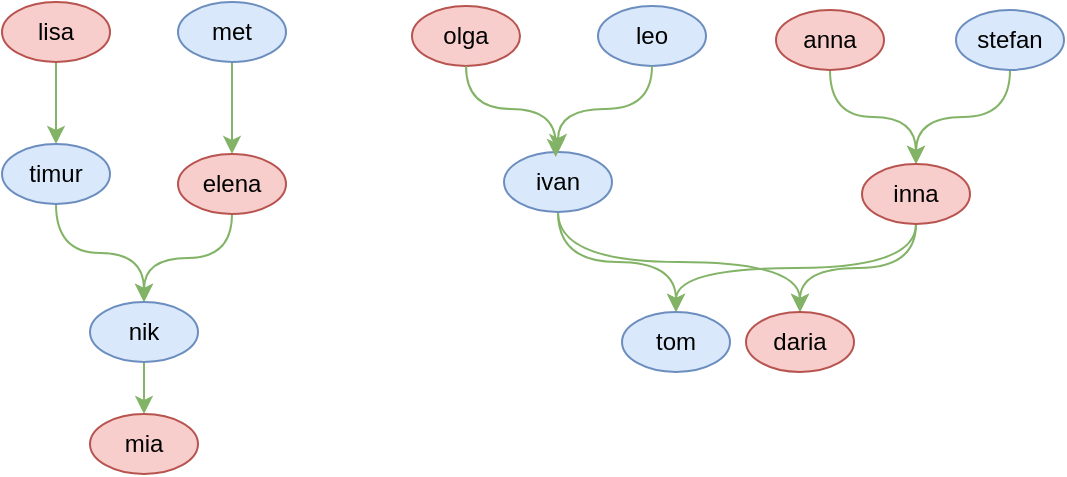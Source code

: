 <mxfile version="26.2.2">
  <diagram name="Страница — 1" id="VtmHv96i5wA-RLcBsSub">
    <mxGraphModel dx="2346" dy="-1061" grid="0" gridSize="10" guides="1" tooltips="1" connect="1" arrows="1" fold="1" page="0" pageScale="1" pageWidth="827" pageHeight="1169" math="0" shadow="0">
      <root>
        <mxCell id="0" />
        <mxCell id="1" parent="0" />
        <mxCell id="-JsUMO-s2S5Y60AxsTsl-34" style="edgeStyle=orthogonalEdgeStyle;rounded=0;orthogonalLoop=1;jettySize=auto;html=1;exitX=0.5;exitY=1;exitDx=0;exitDy=0;entryX=0.5;entryY=0;entryDx=0;entryDy=0;fillColor=#d5e8d4;strokeColor=#82b366;" edge="1" parent="1" source="-JsUMO-s2S5Y60AxsTsl-1" target="-JsUMO-s2S5Y60AxsTsl-3">
          <mxGeometry relative="1" as="geometry" />
        </mxCell>
        <mxCell id="-JsUMO-s2S5Y60AxsTsl-1" value="lisa" style="ellipse;whiteSpace=wrap;html=1;fillColor=#f8cecc;strokeColor=#b85450;" vertex="1" parent="1">
          <mxGeometry x="-1556" y="1812" width="54" height="30" as="geometry" />
        </mxCell>
        <mxCell id="-JsUMO-s2S5Y60AxsTsl-33" style="edgeStyle=orthogonalEdgeStyle;rounded=0;orthogonalLoop=1;jettySize=auto;html=1;exitX=0.5;exitY=1;exitDx=0;exitDy=0;entryX=0.5;entryY=0;entryDx=0;entryDy=0;fillColor=#d5e8d4;strokeColor=#82b366;" edge="1" parent="1" source="-JsUMO-s2S5Y60AxsTsl-2" target="-JsUMO-s2S5Y60AxsTsl-4">
          <mxGeometry relative="1" as="geometry" />
        </mxCell>
        <mxCell id="-JsUMO-s2S5Y60AxsTsl-2" value="met" style="ellipse;whiteSpace=wrap;html=1;fillColor=#dae8fc;strokeColor=#6c8ebf;" vertex="1" parent="1">
          <mxGeometry x="-1468" y="1812" width="54" height="30" as="geometry" />
        </mxCell>
        <mxCell id="-JsUMO-s2S5Y60AxsTsl-35" style="edgeStyle=orthogonalEdgeStyle;rounded=0;orthogonalLoop=1;jettySize=auto;html=1;exitX=0.5;exitY=1;exitDx=0;exitDy=0;entryX=0.5;entryY=0;entryDx=0;entryDy=0;strokeColor=#82b366;curved=1;fillColor=#d5e8d4;" edge="1" parent="1" source="-JsUMO-s2S5Y60AxsTsl-3" target="-JsUMO-s2S5Y60AxsTsl-5">
          <mxGeometry relative="1" as="geometry" />
        </mxCell>
        <mxCell id="-JsUMO-s2S5Y60AxsTsl-3" value="timur" style="ellipse;whiteSpace=wrap;html=1;fillColor=#dae8fc;strokeColor=#6c8ebf;" vertex="1" parent="1">
          <mxGeometry x="-1556" y="1883" width="54" height="30" as="geometry" />
        </mxCell>
        <mxCell id="-JsUMO-s2S5Y60AxsTsl-36" style="edgeStyle=orthogonalEdgeStyle;rounded=0;orthogonalLoop=1;jettySize=auto;html=1;exitX=0.5;exitY=1;exitDx=0;exitDy=0;entryX=0.5;entryY=0;entryDx=0;entryDy=0;curved=1;fillColor=#d5e8d4;strokeColor=#82b366;" edge="1" parent="1" source="-JsUMO-s2S5Y60AxsTsl-4" target="-JsUMO-s2S5Y60AxsTsl-5">
          <mxGeometry relative="1" as="geometry" />
        </mxCell>
        <mxCell id="-JsUMO-s2S5Y60AxsTsl-4" value="elena" style="ellipse;whiteSpace=wrap;html=1;fillColor=#f8cecc;strokeColor=#b85450;" vertex="1" parent="1">
          <mxGeometry x="-1468" y="1888" width="54" height="30" as="geometry" />
        </mxCell>
        <mxCell id="-JsUMO-s2S5Y60AxsTsl-38" style="edgeStyle=orthogonalEdgeStyle;rounded=0;orthogonalLoop=1;jettySize=auto;html=1;exitX=0.5;exitY=1;exitDx=0;exitDy=0;entryX=0.5;entryY=0;entryDx=0;entryDy=0;fillColor=#d5e8d4;strokeColor=#82b366;" edge="1" parent="1" source="-JsUMO-s2S5Y60AxsTsl-5" target="-JsUMO-s2S5Y60AxsTsl-6">
          <mxGeometry relative="1" as="geometry" />
        </mxCell>
        <mxCell id="-JsUMO-s2S5Y60AxsTsl-5" value="nik" style="ellipse;whiteSpace=wrap;html=1;fillColor=#dae8fc;strokeColor=#6c8ebf;" vertex="1" parent="1">
          <mxGeometry x="-1512" y="1962" width="54" height="30" as="geometry" />
        </mxCell>
        <mxCell id="-JsUMO-s2S5Y60AxsTsl-6" value="mia" style="ellipse;whiteSpace=wrap;html=1;fillColor=#f8cecc;strokeColor=#b85450;" vertex="1" parent="1">
          <mxGeometry x="-1512" y="2018" width="54" height="30" as="geometry" />
        </mxCell>
        <mxCell id="-JsUMO-s2S5Y60AxsTsl-7" value="olga" style="ellipse;whiteSpace=wrap;html=1;fillColor=#f8cecc;strokeColor=#b85450;" vertex="1" parent="1">
          <mxGeometry x="-1351" y="1814" width="54" height="30" as="geometry" />
        </mxCell>
        <mxCell id="-JsUMO-s2S5Y60AxsTsl-8" value="leo" style="ellipse;whiteSpace=wrap;html=1;fillColor=#dae8fc;strokeColor=#6c8ebf;" vertex="1" parent="1">
          <mxGeometry x="-1258" y="1814" width="54" height="30" as="geometry" />
        </mxCell>
        <mxCell id="-JsUMO-s2S5Y60AxsTsl-21" style="edgeStyle=orthogonalEdgeStyle;rounded=0;orthogonalLoop=1;jettySize=auto;html=1;exitX=0.5;exitY=1;exitDx=0;exitDy=0;entryX=0.5;entryY=0;entryDx=0;entryDy=0;curved=1;fillColor=#d5e8d4;strokeColor=#82b366;" edge="1" parent="1" source="-JsUMO-s2S5Y60AxsTsl-10" target="-JsUMO-s2S5Y60AxsTsl-11">
          <mxGeometry relative="1" as="geometry" />
        </mxCell>
        <mxCell id="-JsUMO-s2S5Y60AxsTsl-31" style="edgeStyle=orthogonalEdgeStyle;rounded=0;orthogonalLoop=1;jettySize=auto;html=1;exitX=0.5;exitY=1;exitDx=0;exitDy=0;entryX=0.5;entryY=0;entryDx=0;entryDy=0;curved=1;fillColor=#d5e8d4;strokeColor=#82b366;" edge="1" parent="1" source="-JsUMO-s2S5Y60AxsTsl-10" target="-JsUMO-s2S5Y60AxsTsl-17">
          <mxGeometry relative="1" as="geometry" />
        </mxCell>
        <mxCell id="-JsUMO-s2S5Y60AxsTsl-10" value="ivan" style="ellipse;whiteSpace=wrap;html=1;fillColor=#dae8fc;strokeColor=#6c8ebf;" vertex="1" parent="1">
          <mxGeometry x="-1305" y="1887" width="54" height="30" as="geometry" />
        </mxCell>
        <mxCell id="-JsUMO-s2S5Y60AxsTsl-11" value="tom" style="ellipse;whiteSpace=wrap;html=1;fillColor=#dae8fc;strokeColor=#6c8ebf;" vertex="1" parent="1">
          <mxGeometry x="-1246" y="1967" width="54" height="30" as="geometry" />
        </mxCell>
        <mxCell id="-JsUMO-s2S5Y60AxsTsl-22" style="edgeStyle=orthogonalEdgeStyle;rounded=0;orthogonalLoop=1;jettySize=auto;html=1;exitX=0.5;exitY=1;exitDx=0;exitDy=0;entryX=0.5;entryY=0;entryDx=0;entryDy=0;curved=1;fillColor=#d5e8d4;strokeColor=#82b366;" edge="1" parent="1" source="-JsUMO-s2S5Y60AxsTsl-13" target="-JsUMO-s2S5Y60AxsTsl-16">
          <mxGeometry relative="1" as="geometry" />
        </mxCell>
        <mxCell id="-JsUMO-s2S5Y60AxsTsl-13" value="anna" style="ellipse;whiteSpace=wrap;html=1;fillColor=#f8cecc;strokeColor=#b85450;" vertex="1" parent="1">
          <mxGeometry x="-1169" y="1816" width="54" height="30" as="geometry" />
        </mxCell>
        <mxCell id="-JsUMO-s2S5Y60AxsTsl-24" style="edgeStyle=orthogonalEdgeStyle;rounded=0;orthogonalLoop=1;jettySize=auto;html=1;exitX=0.5;exitY=1;exitDx=0;exitDy=0;entryX=0.5;entryY=0;entryDx=0;entryDy=0;curved=1;fillColor=#d5e8d4;strokeColor=#82b366;" edge="1" parent="1" source="-JsUMO-s2S5Y60AxsTsl-14" target="-JsUMO-s2S5Y60AxsTsl-16">
          <mxGeometry relative="1" as="geometry" />
        </mxCell>
        <mxCell id="-JsUMO-s2S5Y60AxsTsl-14" value="stefan" style="ellipse;whiteSpace=wrap;html=1;fillColor=#dae8fc;strokeColor=#6c8ebf;" vertex="1" parent="1">
          <mxGeometry x="-1079" y="1816" width="54" height="30" as="geometry" />
        </mxCell>
        <mxCell id="-JsUMO-s2S5Y60AxsTsl-29" style="edgeStyle=orthogonalEdgeStyle;rounded=0;orthogonalLoop=1;jettySize=auto;html=1;exitX=0.5;exitY=1;exitDx=0;exitDy=0;entryX=0.5;entryY=0;entryDx=0;entryDy=0;curved=1;fillColor=#d5e8d4;strokeColor=#82b366;" edge="1" parent="1" source="-JsUMO-s2S5Y60AxsTsl-16" target="-JsUMO-s2S5Y60AxsTsl-17">
          <mxGeometry relative="1" as="geometry" />
        </mxCell>
        <mxCell id="-JsUMO-s2S5Y60AxsTsl-32" style="edgeStyle=orthogonalEdgeStyle;rounded=0;orthogonalLoop=1;jettySize=auto;html=1;exitX=0.5;exitY=1;exitDx=0;exitDy=0;entryX=0.5;entryY=0;entryDx=0;entryDy=0;curved=1;fillColor=#d5e8d4;strokeColor=#82b366;" edge="1" parent="1" source="-JsUMO-s2S5Y60AxsTsl-16" target="-JsUMO-s2S5Y60AxsTsl-11">
          <mxGeometry relative="1" as="geometry" />
        </mxCell>
        <mxCell id="-JsUMO-s2S5Y60AxsTsl-16" value="inna" style="ellipse;whiteSpace=wrap;html=1;fillColor=#f8cecc;strokeColor=#b85450;" vertex="1" parent="1">
          <mxGeometry x="-1126" y="1893" width="54" height="30" as="geometry" />
        </mxCell>
        <mxCell id="-JsUMO-s2S5Y60AxsTsl-17" value="daria" style="ellipse;whiteSpace=wrap;html=1;fillColor=#f8cecc;strokeColor=#b85450;" vertex="1" parent="1">
          <mxGeometry x="-1184" y="1967" width="54" height="30" as="geometry" />
        </mxCell>
        <mxCell id="-JsUMO-s2S5Y60AxsTsl-25" style="edgeStyle=orthogonalEdgeStyle;rounded=0;orthogonalLoop=1;jettySize=auto;html=1;exitX=0.5;exitY=1;exitDx=0;exitDy=0;entryX=0.479;entryY=0.083;entryDx=0;entryDy=0;entryPerimeter=0;curved=1;fillColor=#d5e8d4;strokeColor=#82b366;" edge="1" parent="1" source="-JsUMO-s2S5Y60AxsTsl-7" target="-JsUMO-s2S5Y60AxsTsl-10">
          <mxGeometry relative="1" as="geometry" />
        </mxCell>
        <mxCell id="-JsUMO-s2S5Y60AxsTsl-28" style="edgeStyle=orthogonalEdgeStyle;rounded=0;orthogonalLoop=1;jettySize=auto;html=1;exitX=0.5;exitY=1;exitDx=0;exitDy=0;curved=1;entryX=0.5;entryY=0;entryDx=0;entryDy=0;fillColor=#d5e8d4;strokeColor=#82b366;" edge="1" parent="1" source="-JsUMO-s2S5Y60AxsTsl-8" target="-JsUMO-s2S5Y60AxsTsl-10">
          <mxGeometry relative="1" as="geometry">
            <mxPoint x="-1279" y="1887" as="targetPoint" />
          </mxGeometry>
        </mxCell>
      </root>
    </mxGraphModel>
  </diagram>
</mxfile>
